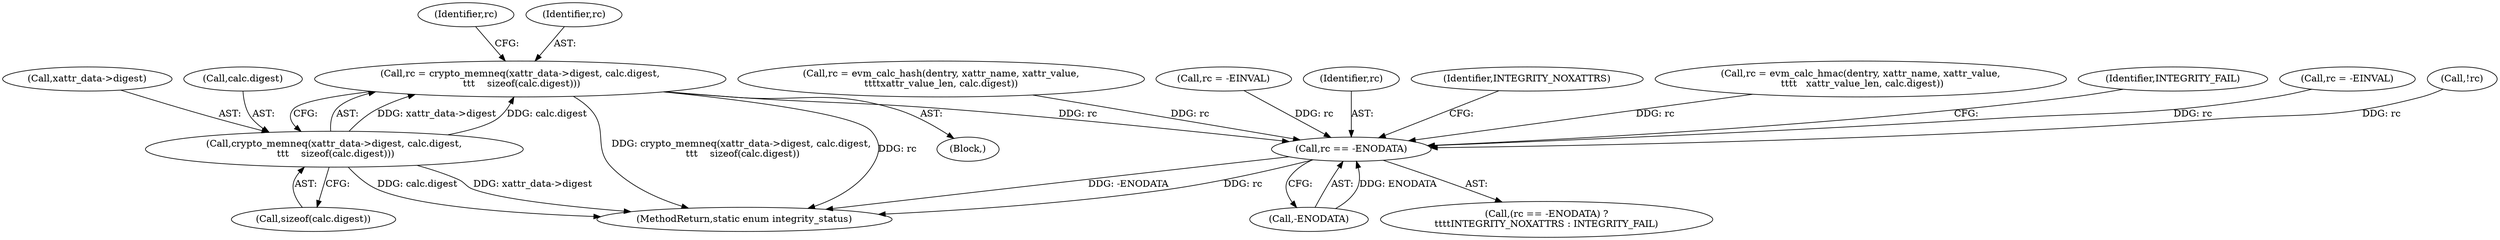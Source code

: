 digraph "0_linux_613317bd212c585c20796c10afe5daaa95d4b0a1@API" {
"1000212" [label="(Call,rc = crypto_memneq(xattr_data->digest, calc.digest,\n \t\t\t    sizeof(calc.digest)))"];
"1000214" [label="(Call,crypto_memneq(xattr_data->digest, calc.digest,\n \t\t\t    sizeof(calc.digest)))"];
"1000292" [label="(Call,rc == -ENODATA)"];
"1000215" [label="(Call,xattr_data->digest)"];
"1000292" [label="(Call,rc == -ENODATA)"];
"1000197" [label="(Block,)"];
"1000226" [label="(Identifier,rc)"];
"1000233" [label="(Call,rc = evm_calc_hash(dentry, xattr_name, xattr_value,\n\t\t\t\txattr_value_len, calc.digest))"];
"1000282" [label="(Call,rc = -EINVAL)"];
"1000213" [label="(Identifier,rc)"];
"1000218" [label="(Call,calc.digest)"];
"1000293" [label="(Identifier,rc)"];
"1000221" [label="(Call,sizeof(calc.digest))"];
"1000296" [label="(Identifier,INTEGRITY_NOXATTRS)"];
"1000199" [label="(Call,rc = evm_calc_hmac(dentry, xattr_name, xattr_value,\n \t\t\t\t   xattr_value_len, calc.digest))"];
"1000297" [label="(Identifier,INTEGRITY_FAIL)"];
"1000227" [label="(Call,rc = -EINVAL)"];
"1000310" [label="(MethodReturn,static enum integrity_status)"];
"1000262" [label="(Call,!rc)"];
"1000214" [label="(Call,crypto_memneq(xattr_data->digest, calc.digest,\n \t\t\t    sizeof(calc.digest)))"];
"1000294" [label="(Call,-ENODATA)"];
"1000212" [label="(Call,rc = crypto_memneq(xattr_data->digest, calc.digest,\n \t\t\t    sizeof(calc.digest)))"];
"1000291" [label="(Call,(rc == -ENODATA) ?\n\t\t\t\tINTEGRITY_NOXATTRS : INTEGRITY_FAIL)"];
"1000212" -> "1000197"  [label="AST: "];
"1000212" -> "1000214"  [label="CFG: "];
"1000213" -> "1000212"  [label="AST: "];
"1000214" -> "1000212"  [label="AST: "];
"1000226" -> "1000212"  [label="CFG: "];
"1000212" -> "1000310"  [label="DDG: crypto_memneq(xattr_data->digest, calc.digest,\n \t\t\t    sizeof(calc.digest))"];
"1000212" -> "1000310"  [label="DDG: rc"];
"1000214" -> "1000212"  [label="DDG: xattr_data->digest"];
"1000214" -> "1000212"  [label="DDG: calc.digest"];
"1000212" -> "1000292"  [label="DDG: rc"];
"1000214" -> "1000221"  [label="CFG: "];
"1000215" -> "1000214"  [label="AST: "];
"1000218" -> "1000214"  [label="AST: "];
"1000221" -> "1000214"  [label="AST: "];
"1000214" -> "1000310"  [label="DDG: calc.digest"];
"1000214" -> "1000310"  [label="DDG: xattr_data->digest"];
"1000292" -> "1000291"  [label="AST: "];
"1000292" -> "1000294"  [label="CFG: "];
"1000293" -> "1000292"  [label="AST: "];
"1000294" -> "1000292"  [label="AST: "];
"1000296" -> "1000292"  [label="CFG: "];
"1000297" -> "1000292"  [label="CFG: "];
"1000292" -> "1000310"  [label="DDG: -ENODATA"];
"1000292" -> "1000310"  [label="DDG: rc"];
"1000199" -> "1000292"  [label="DDG: rc"];
"1000227" -> "1000292"  [label="DDG: rc"];
"1000262" -> "1000292"  [label="DDG: rc"];
"1000233" -> "1000292"  [label="DDG: rc"];
"1000282" -> "1000292"  [label="DDG: rc"];
"1000294" -> "1000292"  [label="DDG: ENODATA"];
}
